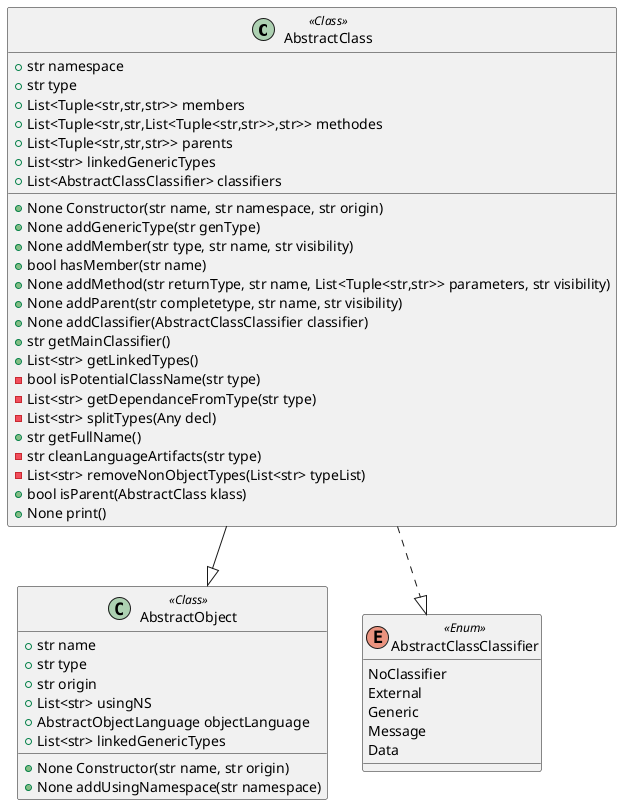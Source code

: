 @startuml
class AbstractClass <<Class>>
{
+ str namespace
+ str type
+ List<Tuple<str,str,str>> members
+ List<Tuple<str,str,List<Tuple<str,str>>,str>> methodes
+ List<Tuple<str,str,str>> parents
+ List<str> linkedGenericTypes
+ List<AbstractClassClassifier> classifiers
+None Constructor(str name, str namespace, str origin)
+None addGenericType(str genType)
+None addMember(str type, str name, str visibility)
+bool hasMember(str name)
+None addMethod(str returnType, str name, List<Tuple<str,str>> parameters, str visibility)
+None addParent(str completetype, str name, str visibility)
+None addClassifier(AbstractClassClassifier classifier)
+str getMainClassifier()
+List<str> getLinkedTypes()
-bool isPotentialClassName(str type)
-List<str> getDependanceFromType(str type)
-List<str> splitTypes(Any decl)
+str getFullName()
-str cleanLanguageArtifacts(str type)
-List<str> removeNonObjectTypes(List<str> typeList)
+bool isParent(AbstractClass klass)
+None print()
}
class AbstractObject <<Class>>
{
+ str name
+ str type
+ str origin
+ List<str> usingNS
+ AbstractObjectLanguage objectLanguage
+ List<str> linkedGenericTypes
+None Constructor(str name, str origin)
+None addUsingNamespace(str namespace)
}
enum AbstractClassClassifier <<Enum>>
{
NoClassifier
External
Generic
Message
Data
}
AbstractClass --|> AbstractObject
AbstractClass ..|> AbstractClassClassifier
@enduml
